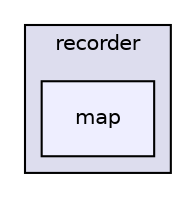 digraph "src/com/qualoutdoor/recorder/map" {
  compound=true
  node [ fontsize="10", fontname="Helvetica"];
  edge [ labelfontsize="10", labelfontname="Helvetica"];
  subgraph clusterdir_d27a4643e8f320e40504dd9ecc4e195b {
    graph [ bgcolor="#ddddee", pencolor="black", label="recorder" fontname="Helvetica", fontsize="10", URL="dir_d27a4643e8f320e40504dd9ecc4e195b.html"]
  dir_515bcd2d2b6caa4f4b914b3aad44aaff [shape=box, label="map", style="filled", fillcolor="#eeeeff", pencolor="black", URL="dir_515bcd2d2b6caa4f4b914b3aad44aaff.html"];
  }
}
